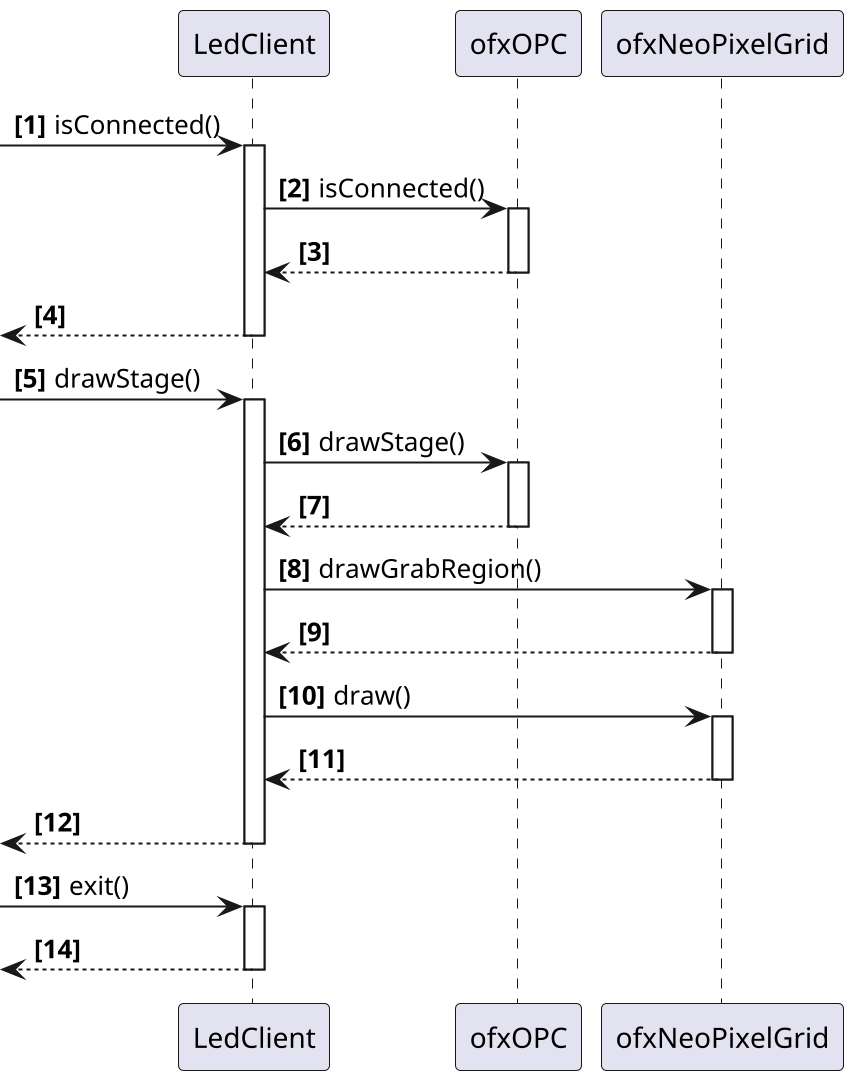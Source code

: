 @startuml Led Client
scale 2
autonumber "<b>[0]"

participant LedClient
participant ofxOPC
participant ofxNeoPixelGrid

[-> LedClient : isConnected()
activate LedClient
LedClient -> ofxOPC : isConnected() 
activate ofxOPC
LedClient <-- ofxOPC
deactivate ofxOPC
[<-- LedClient
deactivate LedClient

[-> LedClient : drawStage()
activate LedClient
LedClient -> ofxOPC : drawStage()
activate ofxOPC
LedClient <-- ofxOPC
deactivate ofxOPC

LedClient -> ofxNeoPixelGrid : drawGrabRegion()
activate ofxNeoPixelGrid
LedClient <-- ofxNeoPixelGrid
deactivate ofxNeoPixelGrid

LedClient -> ofxNeoPixelGrid : draw()
activate ofxNeoPixelGrid
LedClient <-- ofxNeoPixelGrid
deactivate ofxNeoPixelGrid

[<-- LedClient
deactivate LedClient


[-> LedClient : exit()
activate LedClient
[<-- LedClient
deactivate LedClient

@enduml